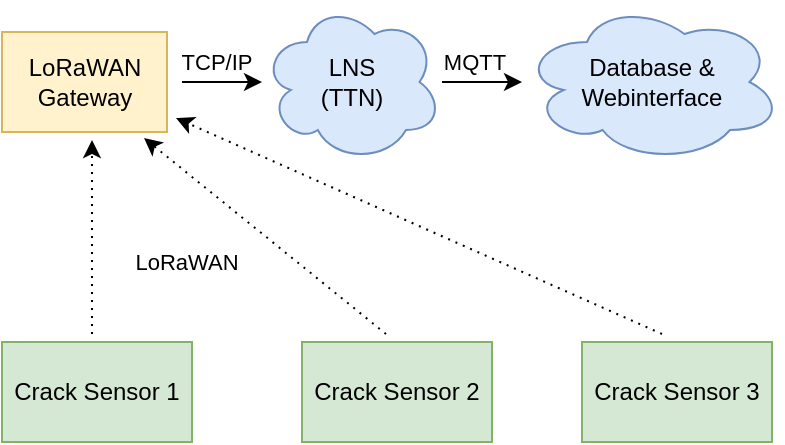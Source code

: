 <mxfile version="26.1.1">
  <diagram name="Seite-1" id="Wpoi-qLdHC6-ikTT_BPF">
    <mxGraphModel dx="2060" dy="1189" grid="1" gridSize="10" guides="1" tooltips="1" connect="1" arrows="1" fold="1" page="1" pageScale="1" pageWidth="827" pageHeight="1169" math="0" shadow="0">
      <root>
        <mxCell id="0" />
        <mxCell id="1" parent="0" />
        <mxCell id="SezSD0OTjMI3_FT1hnR--5" value="" style="endArrow=classic;dashed=1;html=1;dashPattern=1 3;strokeWidth=1;rounded=0;endFill=1;startArrow=none;startFill=0;" parent="1" edge="1">
          <mxGeometry width="50" height="50" relative="1" as="geometry">
            <mxPoint x="570" y="246" as="sourcePoint" />
            <mxPoint x="327" y="138" as="targetPoint" />
          </mxGeometry>
        </mxCell>
        <mxCell id="SezSD0OTjMI3_FT1hnR--8" value="" style="edgeStyle=orthogonalEdgeStyle;rounded=0;orthogonalLoop=1;jettySize=auto;html=1;" parent="1" source="SezSD0OTjMI3_FT1hnR--6" target="SezSD0OTjMI3_FT1hnR--7" edge="1">
          <mxGeometry relative="1" as="geometry" />
        </mxCell>
        <mxCell id="SezSD0OTjMI3_FT1hnR--10" value="MQTT" style="edgeLabel;html=1;align=center;verticalAlign=middle;resizable=0;points=[];labelBackgroundColor=none;" parent="SezSD0OTjMI3_FT1hnR--8" vertex="1" connectable="0">
          <mxGeometry x="-0.188" relative="1" as="geometry">
            <mxPoint y="-10" as="offset" />
          </mxGeometry>
        </mxCell>
        <mxCell id="SezSD0OTjMI3_FT1hnR--6" value="LNS&lt;br&gt;(TTN)" style="ellipse;shape=cloud;whiteSpace=wrap;html=1;fillColor=#dae8fc;strokeColor=#6c8ebf;" parent="1" vertex="1">
          <mxGeometry x="370" y="80" width="90" height="80" as="geometry" />
        </mxCell>
        <mxCell id="SezSD0OTjMI3_FT1hnR--7" value="&lt;div&gt;Database &amp;amp;&lt;/div&gt;Webinterface" style="ellipse;shape=cloud;whiteSpace=wrap;html=1;fillColor=#dae8fc;strokeColor=#6c8ebf;" parent="1" vertex="1">
          <mxGeometry x="500" y="80" width="130" height="80" as="geometry" />
        </mxCell>
        <mxCell id="SezSD0OTjMI3_FT1hnR--15" value="" style="endArrow=classic;dashed=1;html=1;dashPattern=1 3;strokeWidth=1;rounded=0;endFill=1;" parent="1" edge="1">
          <mxGeometry width="50" height="50" relative="1" as="geometry">
            <mxPoint x="432" y="246" as="sourcePoint" />
            <mxPoint x="311" y="148" as="targetPoint" />
          </mxGeometry>
        </mxCell>
        <mxCell id="SezSD0OTjMI3_FT1hnR--16" value="LoRaWAN" style="edgeLabel;html=1;align=center;verticalAlign=middle;resizable=0;points=[];" parent="SezSD0OTjMI3_FT1hnR--15" vertex="1" connectable="0">
          <mxGeometry x="0.17" y="3" relative="1" as="geometry">
            <mxPoint x="-28" y="19" as="offset" />
          </mxGeometry>
        </mxCell>
        <mxCell id="SezSD0OTjMI3_FT1hnR--17" value="" style="endArrow=classic;dashed=1;html=1;dashPattern=1 3;strokeWidth=1;rounded=0;startArrow=none;startFill=0;endFill=1;" parent="1" edge="1">
          <mxGeometry width="50" height="50" relative="1" as="geometry">
            <mxPoint x="285" y="246" as="sourcePoint" />
            <mxPoint x="285" y="149" as="targetPoint" />
          </mxGeometry>
        </mxCell>
        <mxCell id="SezSD0OTjMI3_FT1hnR--19" value="&lt;div&gt;LoRaWAN&lt;/div&gt;Gateway" style="rounded=0;whiteSpace=wrap;html=1;fillColor=#fff2cc;strokeColor=#d6b656;" parent="1" vertex="1">
          <mxGeometry x="240" y="95" width="82.5" height="50" as="geometry" />
        </mxCell>
        <mxCell id="SezSD0OTjMI3_FT1hnR--14" value="Crack Sensor 1" style="rounded=0;whiteSpace=wrap;html=1;fillColor=#d5e8d4;strokeColor=#82b366;" parent="1" vertex="1">
          <mxGeometry x="240" y="250" width="95" height="50" as="geometry" />
        </mxCell>
        <mxCell id="SezSD0OTjMI3_FT1hnR--13" value="Crack Sensor 2" style="rounded=0;whiteSpace=wrap;html=1;fillColor=#d5e8d4;strokeColor=#82b366;" parent="1" vertex="1">
          <mxGeometry x="390" y="250" width="95" height="50" as="geometry" />
        </mxCell>
        <mxCell id="SezSD0OTjMI3_FT1hnR--2" value="Crack Sensor 3" style="rounded=0;whiteSpace=wrap;html=1;fillColor=#d5e8d4;strokeColor=#82b366;" parent="1" vertex="1">
          <mxGeometry x="530" y="250" width="95" height="50" as="geometry" />
        </mxCell>
        <mxCell id="SezSD0OTjMI3_FT1hnR--21" value="" style="edgeStyle=orthogonalEdgeStyle;rounded=0;orthogonalLoop=1;jettySize=auto;html=1;strokeWidth=1;" parent="1" target="SezSD0OTjMI3_FT1hnR--6" edge="1">
          <mxGeometry relative="1" as="geometry">
            <mxPoint x="330" y="120" as="sourcePoint" />
            <Array as="points">
              <mxPoint x="350" y="120" />
              <mxPoint x="350" y="120" />
            </Array>
          </mxGeometry>
        </mxCell>
        <mxCell id="SezSD0OTjMI3_FT1hnR--22" value="&lt;span style=&quot;&quot;&gt;TCP/IP&lt;/span&gt;" style="edgeLabel;html=1;align=center;verticalAlign=middle;resizable=0;points=[];labelBackgroundColor=none;" parent="SezSD0OTjMI3_FT1hnR--21" vertex="1" connectable="0">
          <mxGeometry x="-0.066" relative="1" as="geometry">
            <mxPoint x="-2" y="-10" as="offset" />
          </mxGeometry>
        </mxCell>
      </root>
    </mxGraphModel>
  </diagram>
</mxfile>
